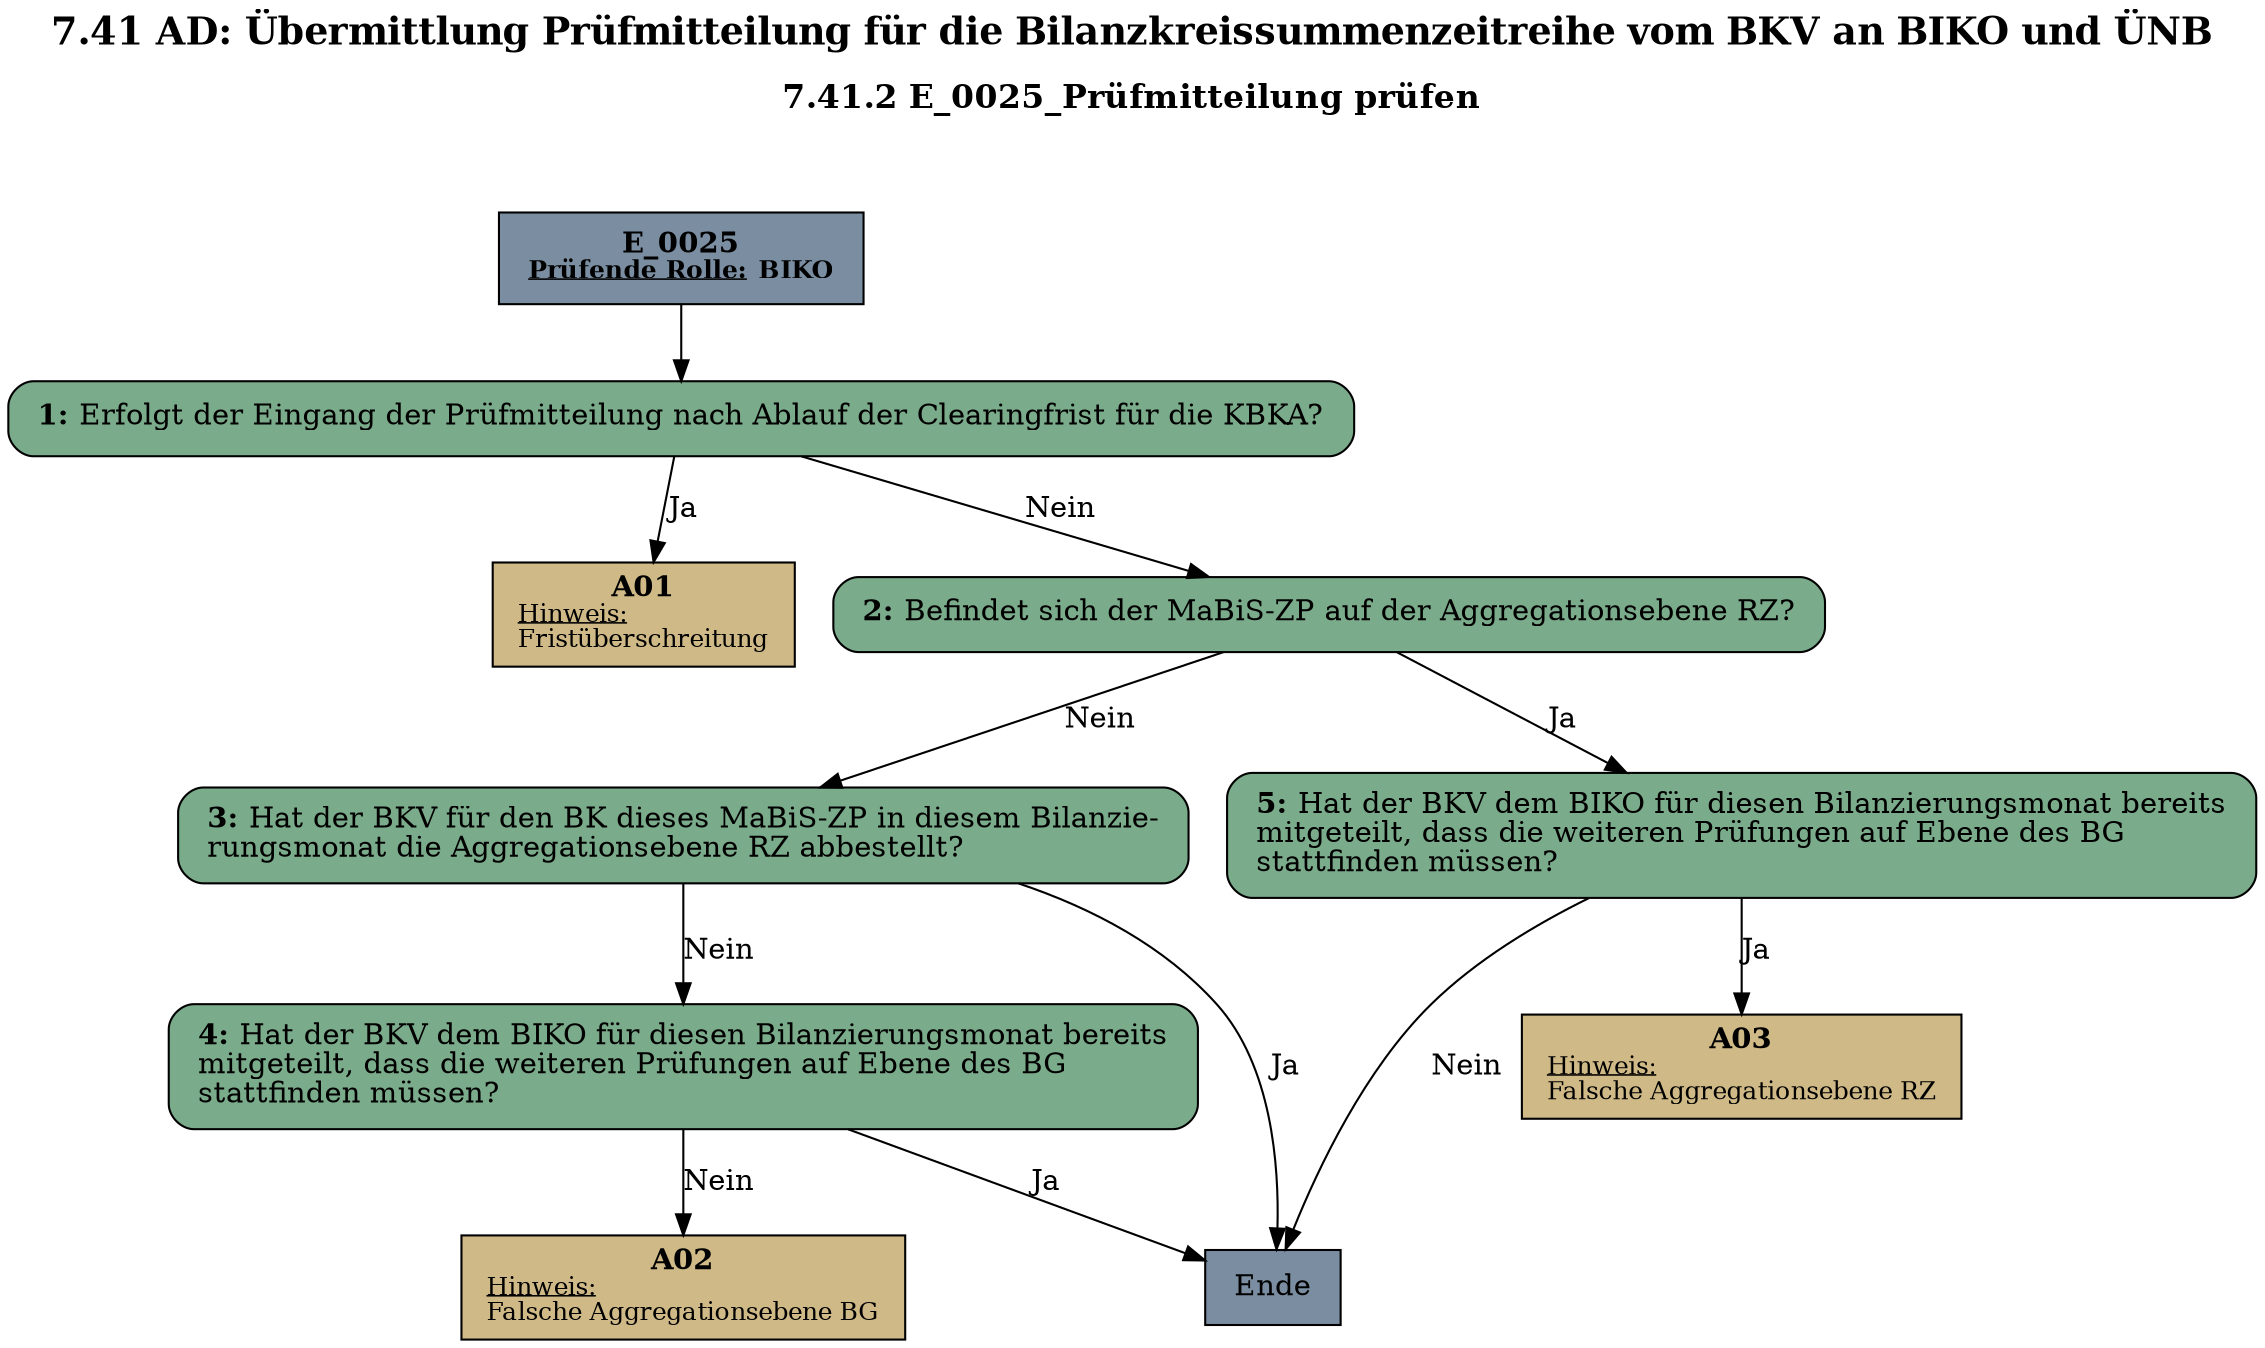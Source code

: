 digraph D {
    labelloc="t";
    label=<<B><FONT POINT-SIZE="18">7.41 AD: Übermittlung Prüfmitteilung für die Bilanzkreissummenzeitreihe vom BKV an BIKO und ÜNB</FONT></B><BR/><BR/><B><FONT POINT-SIZE="16">7.41.2 E_0025_Prüfmitteilung prüfen</FONT></B><BR/><BR/><BR/><BR/>>;
    "Start" [margin="0.2,0.12", shape=box, style=filled, fillcolor="#7a8da1", label=<<B>E_0025</B><BR align="center"/><FONT point-size="12"><B><U>Prüfende Rolle:</U> BIKO</B></FONT><BR align="center"/>>];
    "1" [margin="0.2,0.12", shape=box, style="filled,rounded", fillcolor="#7aab8a", label=<<B>1: </B>Erfolgt der Eingang der Prüfmitteilung nach Ablauf der Clearingfrist für die KBKA?<BR align="left"/>>];
    "A01" [margin="0.17,0.08", shape=box, style=filled, fillcolor="#cfb986", label=<<B>A01</B><BR align="center"/><FONT point-size="12"><U>Hinweis:</U><BR align="left"/>Fristüberschreitung<BR align="left"/></FONT>>];
    "2" [margin="0.2,0.12", shape=box, style="filled,rounded", fillcolor="#7aab8a", label=<<B>2: </B>Befindet sich der MaBiS-ZP auf der Aggregationsebene RZ?<BR align="left"/>>];
    "3" [margin="0.2,0.12", shape=box, style="filled,rounded", fillcolor="#7aab8a", label=<<B>3: </B>Hat der BKV für den BK dieses MaBiS-ZP in diesem Bilanzie-<BR align="left"/>rungsmonat die Aggregationsebene RZ abbestellt?<BR align="left"/>>];
    "Ende" [margin="0.2,0.12", shape=box, style=filled, fillcolor="#7a8da1", label="Ende"];
    "4" [margin="0.2,0.12", shape=box, style="filled,rounded", fillcolor="#7aab8a", label=<<B>4: </B>Hat der BKV dem BIKO für diesen Bilanzierungsmonat bereits<BR align="left"/>mitgeteilt, dass die weiteren Prüfungen auf Ebene des BG<BR align="left"/>stattfinden müssen?<BR align="left"/>>];
    "A02" [margin="0.17,0.08", shape=box, style=filled, fillcolor="#cfb986", label=<<B>A02</B><BR align="center"/><FONT point-size="12"><U>Hinweis:</U><BR align="left"/>Falsche Aggregationsebene BG<BR align="left"/></FONT>>];
    "5" [margin="0.2,0.12", shape=box, style="filled,rounded", fillcolor="#7aab8a", label=<<B>5: </B>Hat der BKV dem BIKO für diesen Bilanzierungsmonat bereits<BR align="left"/>mitgeteilt, dass die weiteren Prüfungen auf Ebene des BG<BR align="left"/>stattfinden müssen?<BR align="left"/>>];
    "A03" [margin="0.17,0.08", shape=box, style=filled, fillcolor="#cfb986", label=<<B>A03</B><BR align="center"/><FONT point-size="12"><U>Hinweis:</U><BR align="left"/>Falsche Aggregationsebene RZ<BR align="left"/></FONT>>];

    "Start" -> "1";
    "1" -> "A01" [label="Ja"];
    "1" -> "2" [label="Nein"];
    "2" -> "3" [label="Nein"];
    "2" -> "5" [label="Ja"];
    "3" -> "4" [label="Nein"];
    "3" -> "Ende" [label="Ja"];
    "4" -> "A02" [label="Nein"];
    "4" -> "Ende" [label="Ja"];
    "5" -> "A03" [label="Ja"];
    "5" -> "Ende" [label="Nein"];

    bgcolor="transparent";
}